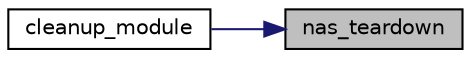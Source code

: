 digraph "nas_teardown"
{
 // LATEX_PDF_SIZE
  edge [fontname="Helvetica",fontsize="10",labelfontname="Helvetica",labelfontsize="10"];
  node [fontname="Helvetica",fontsize="10",shape=record];
  rankdir="RL";
  Node1 [label="nas_teardown",height=0.2,width=0.4,color="black", fillcolor="grey75", style="filled", fontcolor="black",tooltip=" "];
  Node1 -> Node2 [dir="back",color="midnightblue",fontsize="10",style="solid",fontname="Helvetica"];
  Node2 [label="cleanup_module",height=0.2,width=0.4,color="black", fillcolor="white", style="filled",URL="$MESH_2device_8c.html#abb8e1606224e802418862b898888063a",tooltip=" "];
}

